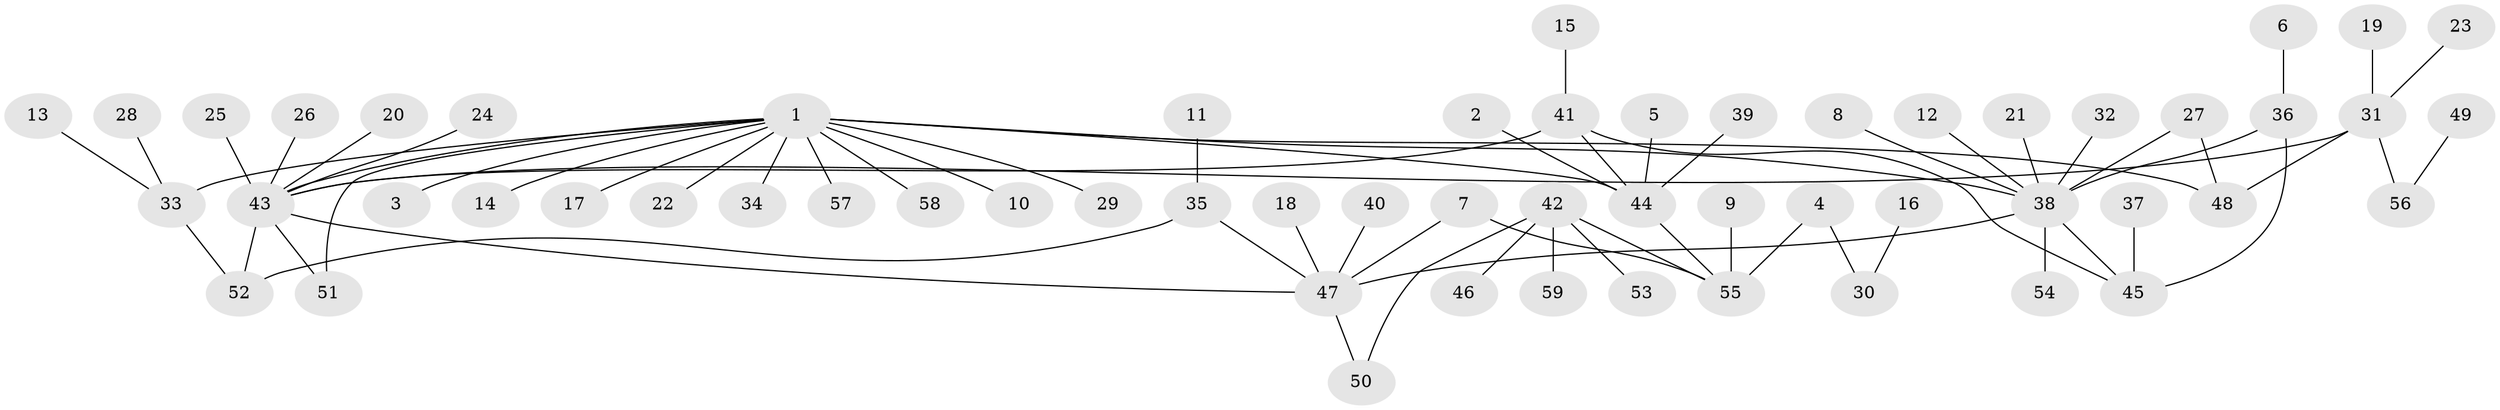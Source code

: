 // original degree distribution, {15: 0.008849557522123894, 1: 0.6371681415929203, 7: 0.02654867256637168, 3: 0.07079646017699115, 6: 0.02654867256637168, 14: 0.008849557522123894, 4: 0.05309734513274336, 10: 0.008849557522123894, 5: 0.017699115044247787, 2: 0.13274336283185842, 12: 0.008849557522123894}
// Generated by graph-tools (version 1.1) at 2025/26/03/09/25 03:26:06]
// undirected, 59 vertices, 69 edges
graph export_dot {
graph [start="1"]
  node [color=gray90,style=filled];
  1;
  2;
  3;
  4;
  5;
  6;
  7;
  8;
  9;
  10;
  11;
  12;
  13;
  14;
  15;
  16;
  17;
  18;
  19;
  20;
  21;
  22;
  23;
  24;
  25;
  26;
  27;
  28;
  29;
  30;
  31;
  32;
  33;
  34;
  35;
  36;
  37;
  38;
  39;
  40;
  41;
  42;
  43;
  44;
  45;
  46;
  47;
  48;
  49;
  50;
  51;
  52;
  53;
  54;
  55;
  56;
  57;
  58;
  59;
  1 -- 3 [weight=1.0];
  1 -- 10 [weight=1.0];
  1 -- 14 [weight=1.0];
  1 -- 17 [weight=1.0];
  1 -- 22 [weight=1.0];
  1 -- 29 [weight=1.0];
  1 -- 33 [weight=1.0];
  1 -- 34 [weight=1.0];
  1 -- 38 [weight=2.0];
  1 -- 43 [weight=1.0];
  1 -- 44 [weight=1.0];
  1 -- 48 [weight=1.0];
  1 -- 51 [weight=1.0];
  1 -- 57 [weight=1.0];
  1 -- 58 [weight=1.0];
  2 -- 44 [weight=1.0];
  4 -- 30 [weight=1.0];
  4 -- 55 [weight=1.0];
  5 -- 44 [weight=1.0];
  6 -- 36 [weight=1.0];
  7 -- 47 [weight=1.0];
  7 -- 55 [weight=1.0];
  8 -- 38 [weight=1.0];
  9 -- 55 [weight=1.0];
  11 -- 35 [weight=1.0];
  12 -- 38 [weight=1.0];
  13 -- 33 [weight=1.0];
  15 -- 41 [weight=1.0];
  16 -- 30 [weight=1.0];
  18 -- 47 [weight=1.0];
  19 -- 31 [weight=1.0];
  20 -- 43 [weight=1.0];
  21 -- 38 [weight=1.0];
  23 -- 31 [weight=1.0];
  24 -- 43 [weight=1.0];
  25 -- 43 [weight=1.0];
  26 -- 43 [weight=1.0];
  27 -- 38 [weight=1.0];
  27 -- 48 [weight=1.0];
  28 -- 33 [weight=1.0];
  31 -- 43 [weight=1.0];
  31 -- 48 [weight=1.0];
  31 -- 56 [weight=1.0];
  32 -- 38 [weight=1.0];
  33 -- 52 [weight=1.0];
  35 -- 47 [weight=1.0];
  35 -- 52 [weight=1.0];
  36 -- 38 [weight=1.0];
  36 -- 45 [weight=1.0];
  37 -- 45 [weight=1.0];
  38 -- 45 [weight=1.0];
  38 -- 47 [weight=1.0];
  38 -- 54 [weight=1.0];
  39 -- 44 [weight=1.0];
  40 -- 47 [weight=1.0];
  41 -- 43 [weight=1.0];
  41 -- 44 [weight=1.0];
  41 -- 45 [weight=1.0];
  42 -- 46 [weight=1.0];
  42 -- 50 [weight=1.0];
  42 -- 53 [weight=1.0];
  42 -- 55 [weight=1.0];
  42 -- 59 [weight=1.0];
  43 -- 47 [weight=1.0];
  43 -- 51 [weight=1.0];
  43 -- 52 [weight=1.0];
  44 -- 55 [weight=1.0];
  47 -- 50 [weight=1.0];
  49 -- 56 [weight=1.0];
}
